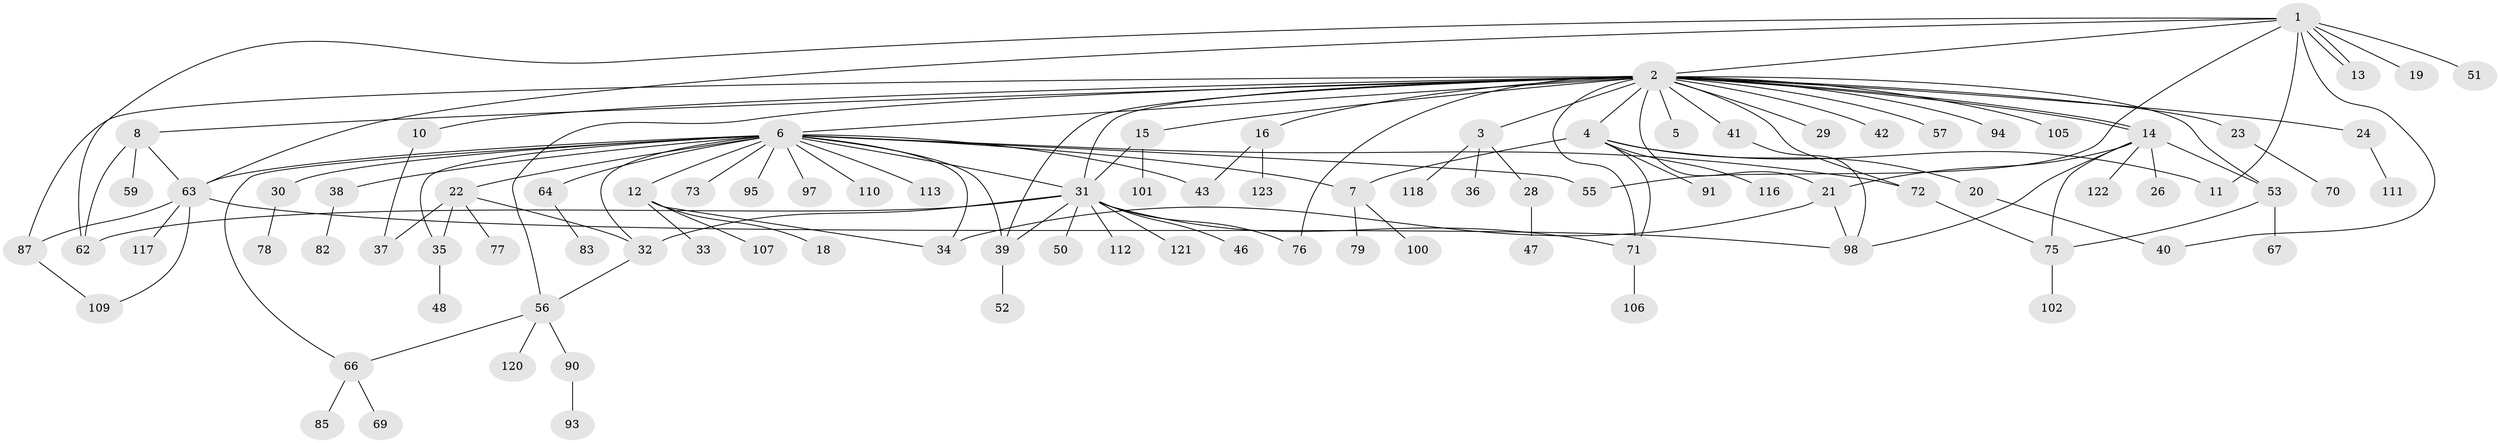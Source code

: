 // Generated by graph-tools (version 1.1) at 2025/23/03/03/25 07:23:55]
// undirected, 94 vertices, 129 edges
graph export_dot {
graph [start="1"]
  node [color=gray90,style=filled];
  1 [super="+60"];
  2 [super="+27"];
  3 [super="+65"];
  4 [super="+103"];
  5;
  6 [super="+58"];
  7 [super="+9"];
  8;
  10 [super="+80"];
  11;
  12 [super="+89"];
  13;
  14 [super="+17"];
  15 [super="+54"];
  16;
  18 [super="+68"];
  19;
  20;
  21;
  22 [super="+25"];
  23;
  24;
  26;
  28;
  29 [super="+44"];
  30;
  31 [super="+88"];
  32 [super="+125"];
  33 [super="+45"];
  34;
  35 [super="+114"];
  36;
  37;
  38;
  39 [super="+49"];
  40 [super="+92"];
  41;
  42;
  43 [super="+81"];
  46;
  47;
  48;
  50;
  51;
  52 [super="+74"];
  53;
  55;
  56 [super="+61"];
  57;
  59;
  62;
  63 [super="+119"];
  64;
  66;
  67;
  69;
  70;
  71 [super="+86"];
  72 [super="+84"];
  73;
  75 [super="+96"];
  76 [super="+99"];
  77;
  78;
  79;
  82;
  83;
  85 [super="+124"];
  87 [super="+104"];
  90;
  91;
  93;
  94;
  95;
  97;
  98 [super="+108"];
  100;
  101 [super="+115"];
  102;
  105;
  106;
  107;
  109;
  110;
  111;
  112;
  113;
  116;
  117;
  118;
  120;
  121;
  122;
  123;
  1 -- 2;
  1 -- 11;
  1 -- 13;
  1 -- 13;
  1 -- 19;
  1 -- 40;
  1 -- 51;
  1 -- 55;
  1 -- 63;
  1 -- 62;
  2 -- 3;
  2 -- 4;
  2 -- 5;
  2 -- 6 [weight=2];
  2 -- 8;
  2 -- 10;
  2 -- 14 [weight=2];
  2 -- 14;
  2 -- 15;
  2 -- 16;
  2 -- 21;
  2 -- 23;
  2 -- 24;
  2 -- 29;
  2 -- 31;
  2 -- 39;
  2 -- 41;
  2 -- 42;
  2 -- 53;
  2 -- 56;
  2 -- 57;
  2 -- 71;
  2 -- 72;
  2 -- 94;
  2 -- 105;
  2 -- 76;
  2 -- 87;
  3 -- 28;
  3 -- 36;
  3 -- 118;
  4 -- 7;
  4 -- 11;
  4 -- 20;
  4 -- 71;
  4 -- 91;
  4 -- 116;
  6 -- 7;
  6 -- 12;
  6 -- 22;
  6 -- 30;
  6 -- 31;
  6 -- 34;
  6 -- 38;
  6 -- 55;
  6 -- 63 [weight=2];
  6 -- 64;
  6 -- 72;
  6 -- 73;
  6 -- 95;
  6 -- 97;
  6 -- 110;
  6 -- 113;
  6 -- 35;
  6 -- 66;
  6 -- 39;
  6 -- 43;
  6 -- 32;
  7 -- 100;
  7 -- 79;
  8 -- 59;
  8 -- 62;
  8 -- 63;
  10 -- 37;
  12 -- 18;
  12 -- 33;
  12 -- 34;
  12 -- 107;
  14 -- 21;
  14 -- 75;
  14 -- 98;
  14 -- 53;
  14 -- 122;
  14 -- 26;
  15 -- 31;
  15 -- 101;
  16 -- 43;
  16 -- 123;
  20 -- 40;
  21 -- 34;
  21 -- 98;
  22 -- 32;
  22 -- 35;
  22 -- 37;
  22 -- 77;
  23 -- 70;
  24 -- 111;
  28 -- 47;
  30 -- 78;
  31 -- 32;
  31 -- 39;
  31 -- 46;
  31 -- 50;
  31 -- 62;
  31 -- 71;
  31 -- 76;
  31 -- 112;
  31 -- 121;
  32 -- 56;
  35 -- 48;
  38 -- 82;
  39 -- 52;
  41 -- 98;
  53 -- 67;
  53 -- 75;
  56 -- 66;
  56 -- 90;
  56 -- 120;
  63 -- 87;
  63 -- 109;
  63 -- 117;
  63 -- 98;
  64 -- 83;
  66 -- 69;
  66 -- 85;
  71 -- 106;
  72 -- 75;
  75 -- 102;
  87 -- 109;
  90 -- 93;
}
